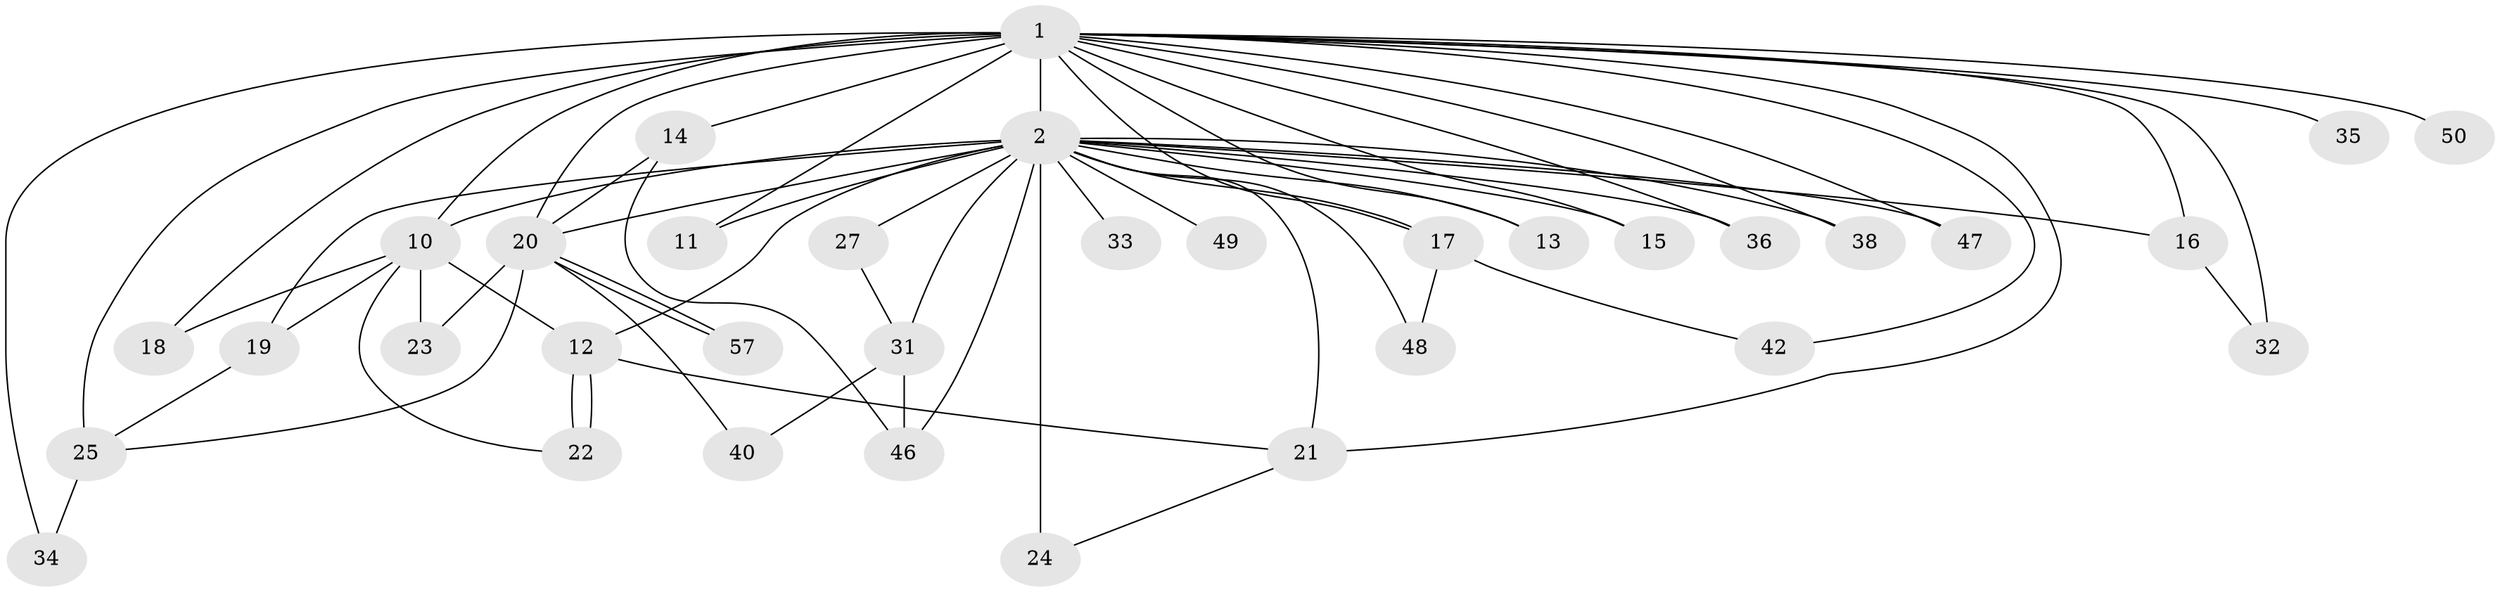 // original degree distribution, {11: 0.014705882352941176, 16: 0.014705882352941176, 20: 0.014705882352941176, 15: 0.014705882352941176, 14: 0.014705882352941176, 19: 0.014705882352941176, 18: 0.029411764705882353, 17: 0.029411764705882353, 2: 0.5588235294117647, 5: 0.04411764705882353, 4: 0.10294117647058823, 3: 0.11764705882352941, 8: 0.014705882352941176, 6: 0.014705882352941176}
// Generated by graph-tools (version 1.1) at 2025/13/03/09/25 04:13:53]
// undirected, 34 vertices, 64 edges
graph export_dot {
graph [start="1"]
  node [color=gray90,style=filled];
  1 [super="+4"];
  2 [super="+26+3+51+52+29+30+43"];
  10 [super="+41"];
  11;
  12;
  13;
  14 [super="+54"];
  15;
  16;
  17;
  18;
  19 [super="+58"];
  20;
  21 [super="+59+39"];
  22;
  23;
  24;
  25 [super="+28+44"];
  27;
  31;
  32 [super="+37"];
  33;
  34;
  35;
  36;
  38;
  40;
  42;
  46;
  47;
  48;
  49;
  50;
  57;
  1 -- 2 [weight=24];
  1 -- 10 [weight=5];
  1 -- 11;
  1 -- 20;
  1 -- 13;
  1 -- 14 [weight=2];
  1 -- 15 [weight=2];
  1 -- 16;
  1 -- 17;
  1 -- 18;
  1 -- 21;
  1 -- 25 [weight=3];
  1 -- 32 [weight=2];
  1 -- 34;
  1 -- 35;
  1 -- 36;
  1 -- 38;
  1 -- 42;
  1 -- 47;
  1 -- 50 [weight=2];
  2 -- 10 [weight=6];
  2 -- 48;
  2 -- 33 [weight=2];
  2 -- 11;
  2 -- 12;
  2 -- 13;
  2 -- 16;
  2 -- 17;
  2 -- 19;
  2 -- 20;
  2 -- 21 [weight=3];
  2 -- 24 [weight=2];
  2 -- 27 [weight=2];
  2 -- 31 [weight=2];
  2 -- 36;
  2 -- 38;
  2 -- 46;
  2 -- 47;
  2 -- 49 [weight=2];
  2 -- 15;
  10 -- 12;
  10 -- 18;
  10 -- 23;
  10 -- 22;
  10 -- 19;
  12 -- 21;
  12 -- 22;
  12 -- 22;
  14 -- 46;
  14 -- 20;
  16 -- 32;
  17 -- 42;
  17 -- 48;
  19 -- 25;
  20 -- 23;
  20 -- 40;
  20 -- 57;
  20 -- 57;
  20 -- 25;
  21 -- 24;
  25 -- 34;
  27 -- 31;
  31 -- 40;
  31 -- 46;
}

